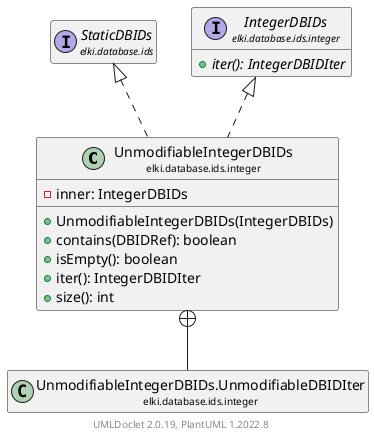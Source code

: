 @startuml
    remove .*\.(Instance|Par|Parameterizer|Factory)$
    set namespaceSeparator none
    hide empty fields
    hide empty methods

    class "<size:14>UnmodifiableIntegerDBIDs\n<size:10>elki.database.ids.integer" as elki.database.ids.integer.UnmodifiableIntegerDBIDs [[UnmodifiableIntegerDBIDs.html]] {
        -inner: IntegerDBIDs
        +UnmodifiableIntegerDBIDs(IntegerDBIDs)
        +contains(DBIDRef): boolean
        +isEmpty(): boolean
        +iter(): IntegerDBIDIter
        +size(): int
    }

    interface "<size:14>StaticDBIDs\n<size:10>elki.database.ids" as elki.database.ids.StaticDBIDs [[../StaticDBIDs.html]]
    interface "<size:14>IntegerDBIDs\n<size:10>elki.database.ids.integer" as elki.database.ids.integer.IntegerDBIDs [[IntegerDBIDs.html]] {
        {abstract} +iter(): IntegerDBIDIter
    }
    class "<size:14>UnmodifiableIntegerDBIDs.UnmodifiableDBIDIter\n<size:10>elki.database.ids.integer" as elki.database.ids.integer.UnmodifiableIntegerDBIDs.UnmodifiableDBIDIter [[UnmodifiableIntegerDBIDs.UnmodifiableDBIDIter.html]]

    elki.database.ids.StaticDBIDs <|.. elki.database.ids.integer.UnmodifiableIntegerDBIDs
    elki.database.ids.integer.IntegerDBIDs <|.. elki.database.ids.integer.UnmodifiableIntegerDBIDs
    elki.database.ids.integer.UnmodifiableIntegerDBIDs +-- elki.database.ids.integer.UnmodifiableIntegerDBIDs.UnmodifiableDBIDIter

    center footer UMLDoclet 2.0.19, PlantUML 1.2022.8
@enduml
